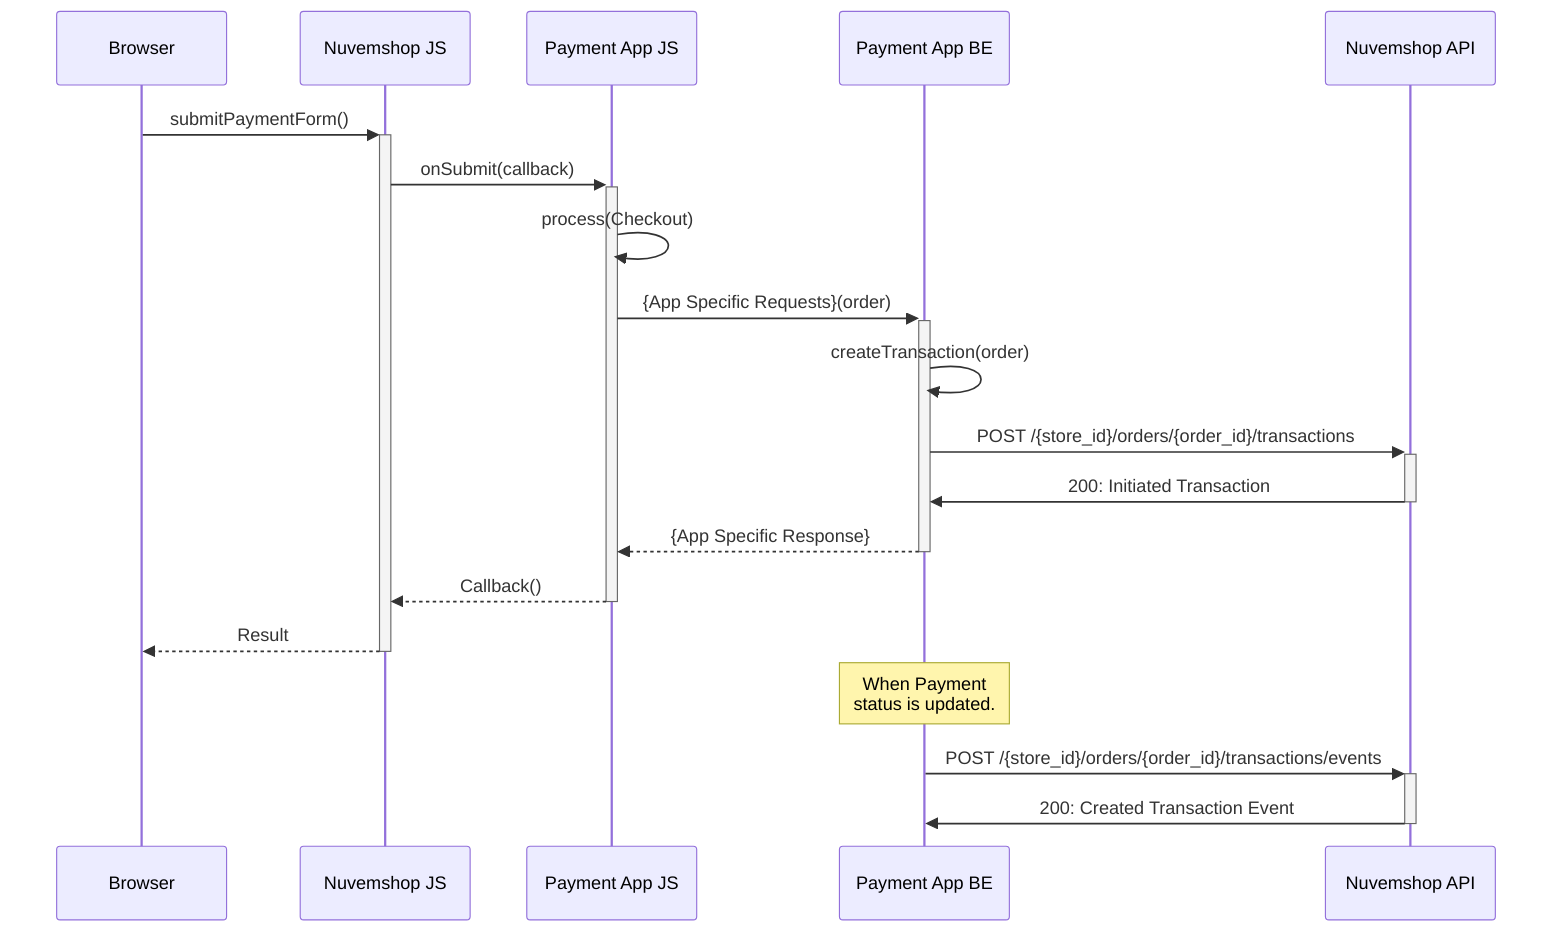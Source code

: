 sequenceDiagram
participant B as Browser
participant NF as Nuvemshop JS
participant AF as Payment App JS
participant AB as Payment App BE
participant NA as Nuvemshop API
B ->>+ NF: submitPaymentForm()
NF ->>+ AF: onSubmit(callback)
AF ->> AF: process(Checkout)
AF ->>+ AB: {App Specific Requests}(order)
AB ->> AB: createTransaction(order)
AB ->>+ NA: POST /{store_id}/orders/{order_id}/transactions
NA ->>- AB: 200: Initiated Transaction
AB -->>- AF: {App Specific Response}
AF -->>- NF: Callback()
NF -->>- B: Result
Note over AB: When Payment<br/>status is updated. 
AB ->>+ NA: POST /{store_id}/orders/{order_id}/transactions/events
NA ->>- AB: 200: Created Transaction Event